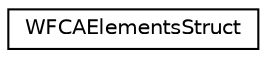 digraph "Graphical Class Hierarchy"
{
  edge [fontname="Helvetica",fontsize="10",labelfontname="Helvetica",labelfontsize="10"];
  node [fontname="Helvetica",fontsize="10",shape=record];
  rankdir="LR";
  Node1 [label="WFCAElementsStruct",height=0.2,width=0.4,color="black", fillcolor="white", style="filled",URL="$struct_w_f_c_a_elements_struct.html"];
}
